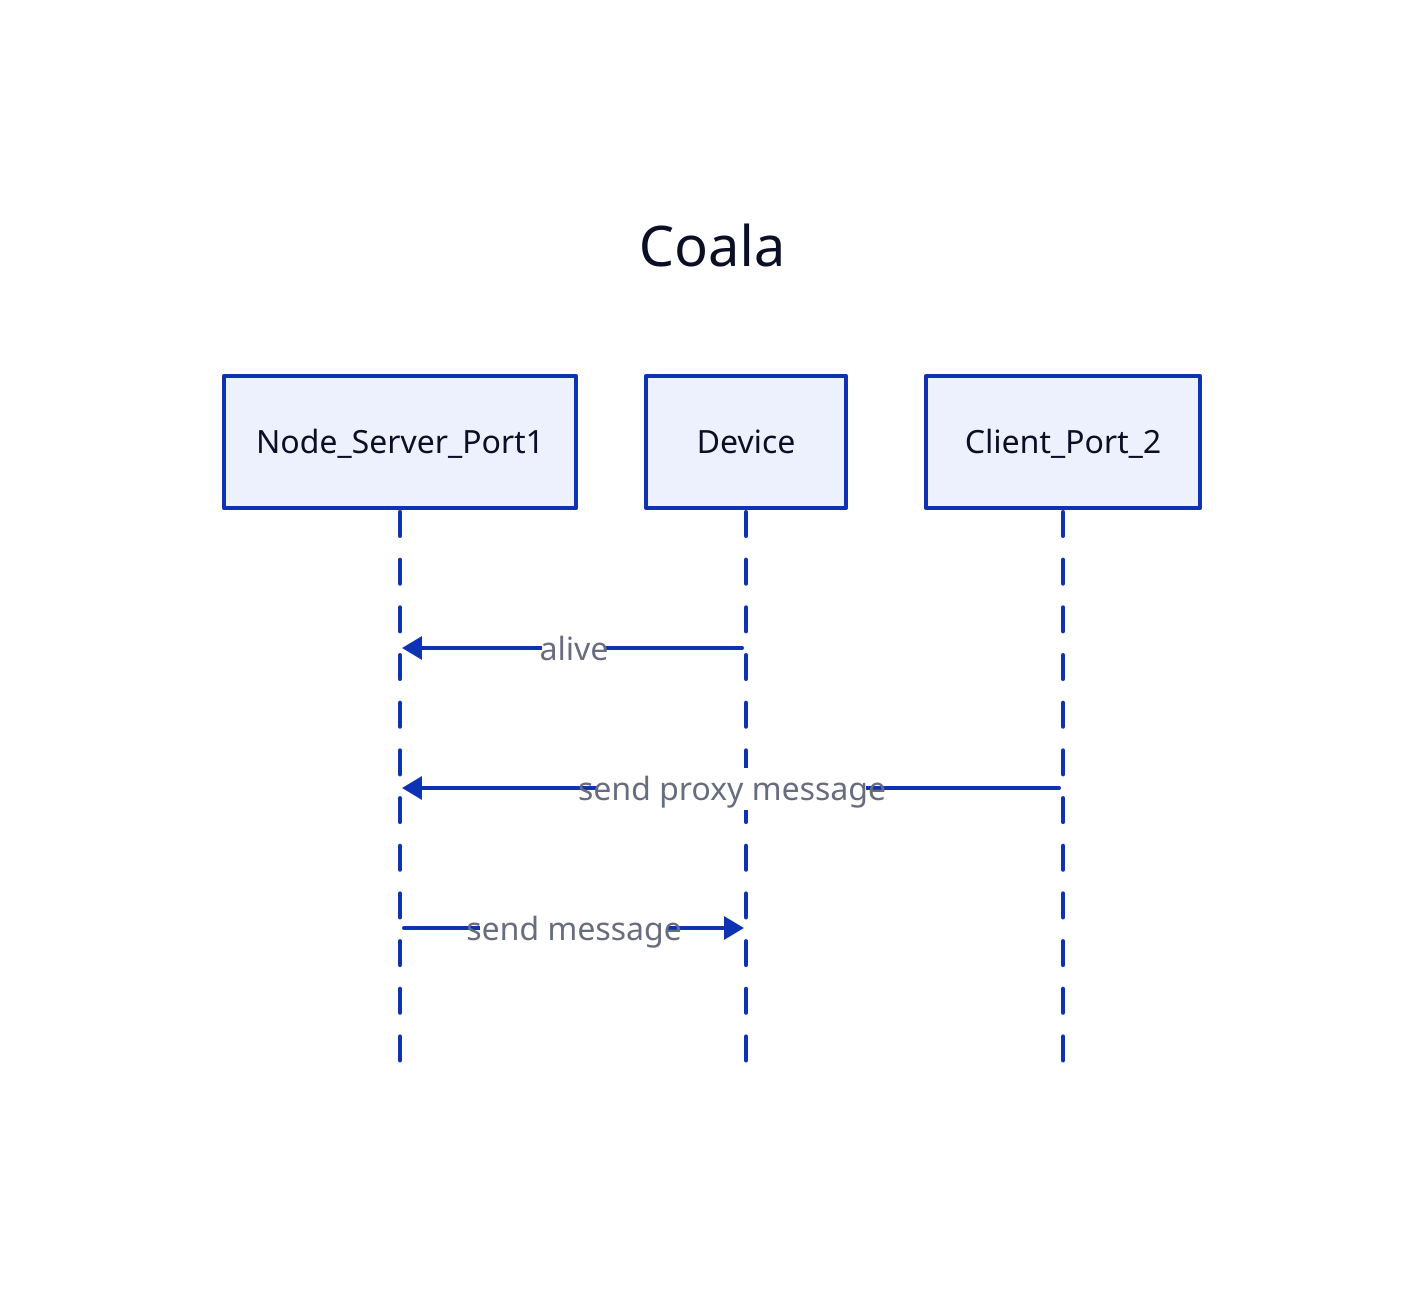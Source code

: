 Coala: {
    shape: sequence_diagram



    Node_Server_Port1 <- Device : alive
    Client_Port_2->Node_Server_Port1: send proxy message 
    Node_Server_Port1 -> Device: send message

  }